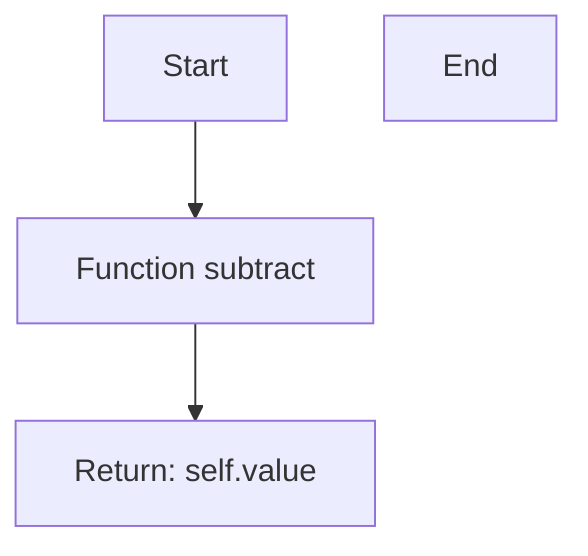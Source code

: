 flowchart TD
Start["Start"]
node1["Function subtract"]
Start --> node1
node2["Return: self.value"]
node1 --> node2
End["End"]